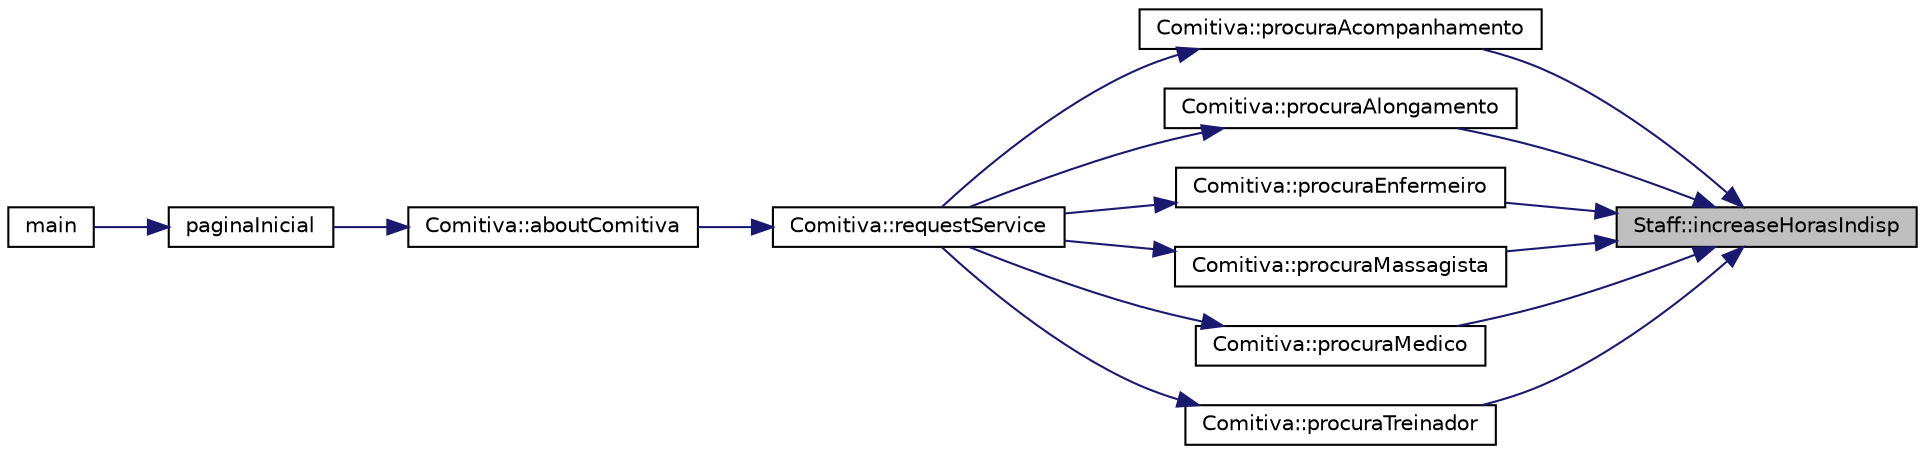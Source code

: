digraph "Staff::increaseHorasIndisp"
{
 // LATEX_PDF_SIZE
  edge [fontname="Helvetica",fontsize="10",labelfontname="Helvetica",labelfontsize="10"];
  node [fontname="Helvetica",fontsize="10",shape=record];
  rankdir="RL";
  Node1 [label="Staff::increaseHorasIndisp",height=0.2,width=0.4,color="black", fillcolor="grey75", style="filled", fontcolor="black",tooltip="Esta função incrementa um número de horas de indisponibilidade a um Staff."];
  Node1 -> Node2 [dir="back",color="midnightblue",fontsize="10",style="solid",fontname="Helvetica"];
  Node2 [label="Comitiva::procuraAcompanhamento",height=0.2,width=0.4,color="black", fillcolor="white", style="filled",URL="$class_comitiva.html#ae1fc5fdff7f262e84f637a769be6a5b8",tooltip="Esta função procura um Staff na heap 'funcionarios' e aumenta suas horas de indisponibilidade."];
  Node2 -> Node3 [dir="back",color="midnightblue",fontsize="10",style="solid",fontname="Helvetica"];
  Node3 [label="Comitiva::requestService",height=0.2,width=0.4,color="black", fillcolor="white", style="filled",URL="$class_comitiva.html#a22f61f628f4cd9f3b709037f2f96d872",tooltip="Esta função mostra um menu de serviços que podem ser requeridos por atletas."];
  Node3 -> Node4 [dir="back",color="midnightblue",fontsize="10",style="solid",fontname="Helvetica"];
  Node4 [label="Comitiva::aboutComitiva",height=0.2,width=0.4,color="black", fillcolor="white", style="filled",URL="$class_comitiva.html#a3781e251409ca01dfdc898e66285c954",tooltip="Esta função mostra as opções para interagir com a Comitiva (adicionar, editar, eliminar,..."];
  Node4 -> Node5 [dir="back",color="midnightblue",fontsize="10",style="solid",fontname="Helvetica"];
  Node5 [label="paginaInicial",height=0.2,width=0.4,color="black", fillcolor="white", style="filled",URL="$menu_8h.html#a96dac07912e4edb4cb4e758e0130cf0d",tooltip="Esta função é o página inicial do programa. Todos os objetivos do projeto se fazem dentro desta funçã..."];
  Node5 -> Node6 [dir="back",color="midnightblue",fontsize="10",style="solid",fontname="Helvetica"];
  Node6 [label="main",height=0.2,width=0.4,color="black", fillcolor="white", style="filled",URL="$main_8cpp.html#ae66f6b31b5ad750f1fe042a706a4e3d4",tooltip=" "];
  Node1 -> Node7 [dir="back",color="midnightblue",fontsize="10",style="solid",fontname="Helvetica"];
  Node7 [label="Comitiva::procuraAlongamento",height=0.2,width=0.4,color="black", fillcolor="white", style="filled",URL="$class_comitiva.html#a8a09ee3860e47868d5af9c9b40ede5f6",tooltip="Esta função procura um alongador na heap 'funcionarios' e aumenta suas horas de indisponibilidade."];
  Node7 -> Node3 [dir="back",color="midnightblue",fontsize="10",style="solid",fontname="Helvetica"];
  Node1 -> Node8 [dir="back",color="midnightblue",fontsize="10",style="solid",fontname="Helvetica"];
  Node8 [label="Comitiva::procuraEnfermeiro",height=0.2,width=0.4,color="black", fillcolor="white", style="filled",URL="$class_comitiva.html#af4f0627869db1f315ace2e105aedf8ee",tooltip="Esta função procura um enfermeiro na heap 'funcionarios' e aumenta suas horas de indisponibilidade."];
  Node8 -> Node3 [dir="back",color="midnightblue",fontsize="10",style="solid",fontname="Helvetica"];
  Node1 -> Node9 [dir="back",color="midnightblue",fontsize="10",style="solid",fontname="Helvetica"];
  Node9 [label="Comitiva::procuraMassagista",height=0.2,width=0.4,color="black", fillcolor="white", style="filled",URL="$class_comitiva.html#ad726f5bc2be54247f69dcc05500f11fb",tooltip="Esta função procura um massagista na heap 'funcionarios' e aumenta suas horas de indisponibilidade."];
  Node9 -> Node3 [dir="back",color="midnightblue",fontsize="10",style="solid",fontname="Helvetica"];
  Node1 -> Node10 [dir="back",color="midnightblue",fontsize="10",style="solid",fontname="Helvetica"];
  Node10 [label="Comitiva::procuraMedico",height=0.2,width=0.4,color="black", fillcolor="white", style="filled",URL="$class_comitiva.html#a05edc7d23a57a0077b367c1d11c4b9f2",tooltip="Esta função procura um médico na heap 'funcionarios' e aumenta suas horas de indisponibilidade."];
  Node10 -> Node3 [dir="back",color="midnightblue",fontsize="10",style="solid",fontname="Helvetica"];
  Node1 -> Node11 [dir="back",color="midnightblue",fontsize="10",style="solid",fontname="Helvetica"];
  Node11 [label="Comitiva::procuraTreinador",height=0.2,width=0.4,color="black", fillcolor="white", style="filled",URL="$class_comitiva.html#a20244fceb91c30a66cd455015d99b773",tooltip="Esta função procura um treinador na heap 'funcionarios' e aumenta suas horas de indisponibilidade."];
  Node11 -> Node3 [dir="back",color="midnightblue",fontsize="10",style="solid",fontname="Helvetica"];
}
